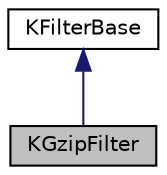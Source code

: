 digraph "KGzipFilter"
{
  edge [fontname="Helvetica",fontsize="10",labelfontname="Helvetica",labelfontsize="10"];
  node [fontname="Helvetica",fontsize="10",shape=record];
  Node0 [label="KGzipFilter",height=0.2,width=0.4,color="black", fillcolor="grey75", style="filled", fontcolor="black"];
  Node1 -> Node0 [dir="back",color="midnightblue",fontsize="10",style="solid",fontname="Helvetica"];
  Node1 [label="KFilterBase",height=0.2,width=0.4,color="black", fillcolor="white", style="filled",URL="$classKFilterBase.html",tooltip="This is the base class for compression filters such as gzip and bzip2. "];
}
